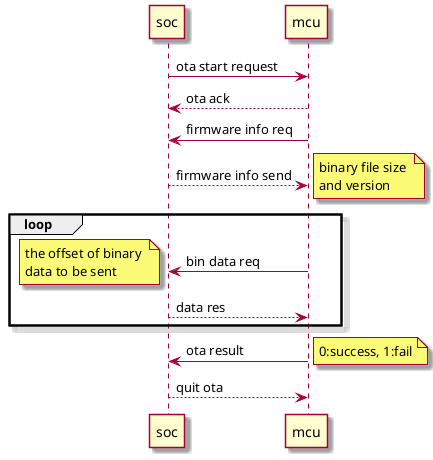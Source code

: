 @startuml mcuOtaSeq
skin rose
participant soc
participant mcu

soc -> mcu: ota start request
mcu --> soc: ota ack

mcu -> soc: firmware info req
soc --> mcu: firmware info send
note right
    binary file size 
    and version
end note

group loop
mcu -> soc: bin data req
note left
    the offset of binary 
    data to be sent
end note
soc --> mcu: data res
end group


mcu -> soc: ota result
note right
0:success, 1:fail
end note
soc --> mcu: quit ota
@enduml

@startuml dataflow
skin rose
actor ota
participant mcuota
participant mcu
boundary stateMachine
boundary uartHandler
entity uart

== Initialize ==
ota ->  mcuota:start
mcuota -> mcuota :load bin
mcuota -> stateMachine :init
mcuota -> mcu:notify
mcu -> mcu : stop uart read
mcu -> mcuota : stop done

== EnterOta ==
mcuota -> stateMachine :run
group  loop thread
stateMachine -> stateMachine : handle
end group

mcuota -> uartHandler: run
group loop thread
uart -> uartHandler : select
end group

group  loop
stateMachine -> uartHandler : write data
uartHandler -> uart : write
uart --> uartHandler : read
uartHandler --> stateMachine : read data
end group

== QuitOta ==
stateMachine -> stateMachine: thread end
uartHandler -> uartHandler : thread end
stateMachine -> mcuota : join
uartHandler -> mcuota : join
mcuota -> mcu : uart read continue

@enduml

@startuml stateMachine
skin rose
state ota {
    state "ota start" as s1
    s1 : soc->mcu
    state "wait ota ack" as s2
    s2 : mcu->soc
    [*] --> s1
    s1 --> s2
    s2 --> [*]
}

state firmInfo {
    state "wait info query" as s3
    s3 : mcu->soc
    state "write firm info" as s4
    s4 : soc->mcu
    [*] --> s3
    s3 --> s4
    s4 --> [*]
}

state data {
    state "wait data query" as s5
    s5 : mcu->soc
    state "write binary data" as s6
    s6 : soc->mcu
    [*] --> s5
    s5 --> s6
    s6 --> s5
    s6 --> [*]
}

state resultCheck {
    state "result" as s7
    s7 : mcu->soc
    state "ota quit" as s8
    s8 : soc->mcu
    [*] --> s7
    s7 --> s8
    s8 --> [*]
}

[*] -> ota
ota --> [*]: fail
ota -> firmInfo : success
firmInfo -> data : success
firmInfo --> [*] : fail
data -> resultCheck : success
data  --> [*] : fail
resultCheck --> [*] :success/fail
@enduml